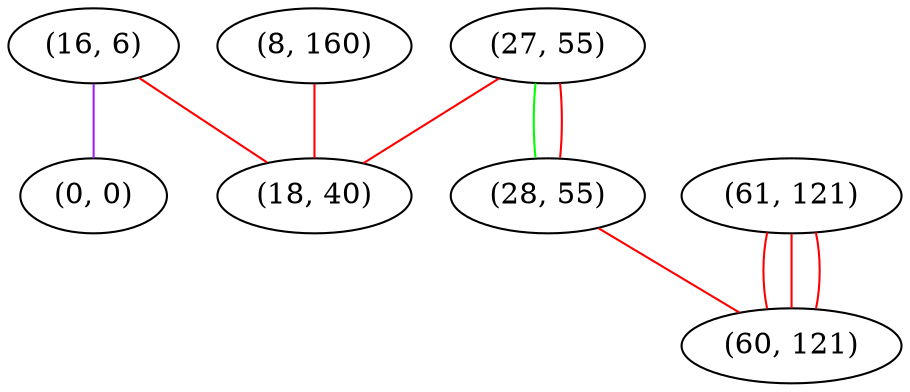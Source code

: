 graph "" {
"(16, 6)";
"(0, 0)";
"(27, 55)";
"(28, 55)";
"(8, 160)";
"(61, 121)";
"(18, 40)";
"(60, 121)";
"(16, 6)" -- "(18, 40)"  [color=red, key=0, weight=1];
"(16, 6)" -- "(0, 0)"  [color=purple, key=0, weight=4];
"(27, 55)" -- "(18, 40)"  [color=red, key=0, weight=1];
"(27, 55)" -- "(28, 55)"  [color=green, key=0, weight=2];
"(27, 55)" -- "(28, 55)"  [color=red, key=1, weight=1];
"(28, 55)" -- "(60, 121)"  [color=red, key=0, weight=1];
"(8, 160)" -- "(18, 40)"  [color=red, key=0, weight=1];
"(61, 121)" -- "(60, 121)"  [color=red, key=0, weight=1];
"(61, 121)" -- "(60, 121)"  [color=red, key=1, weight=1];
"(61, 121)" -- "(60, 121)"  [color=red, key=2, weight=1];
}
